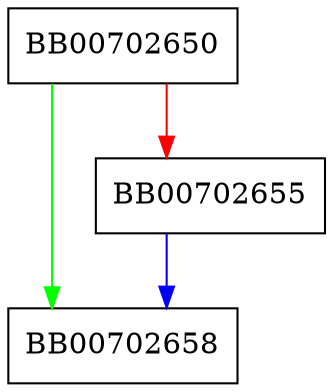 digraph ossl_prov_ctx_set0_handle {
  node [shape="box"];
  graph [splines=ortho];
  BB00702650 -> BB00702658 [color="green"];
  BB00702650 -> BB00702655 [color="red"];
  BB00702655 -> BB00702658 [color="blue"];
}